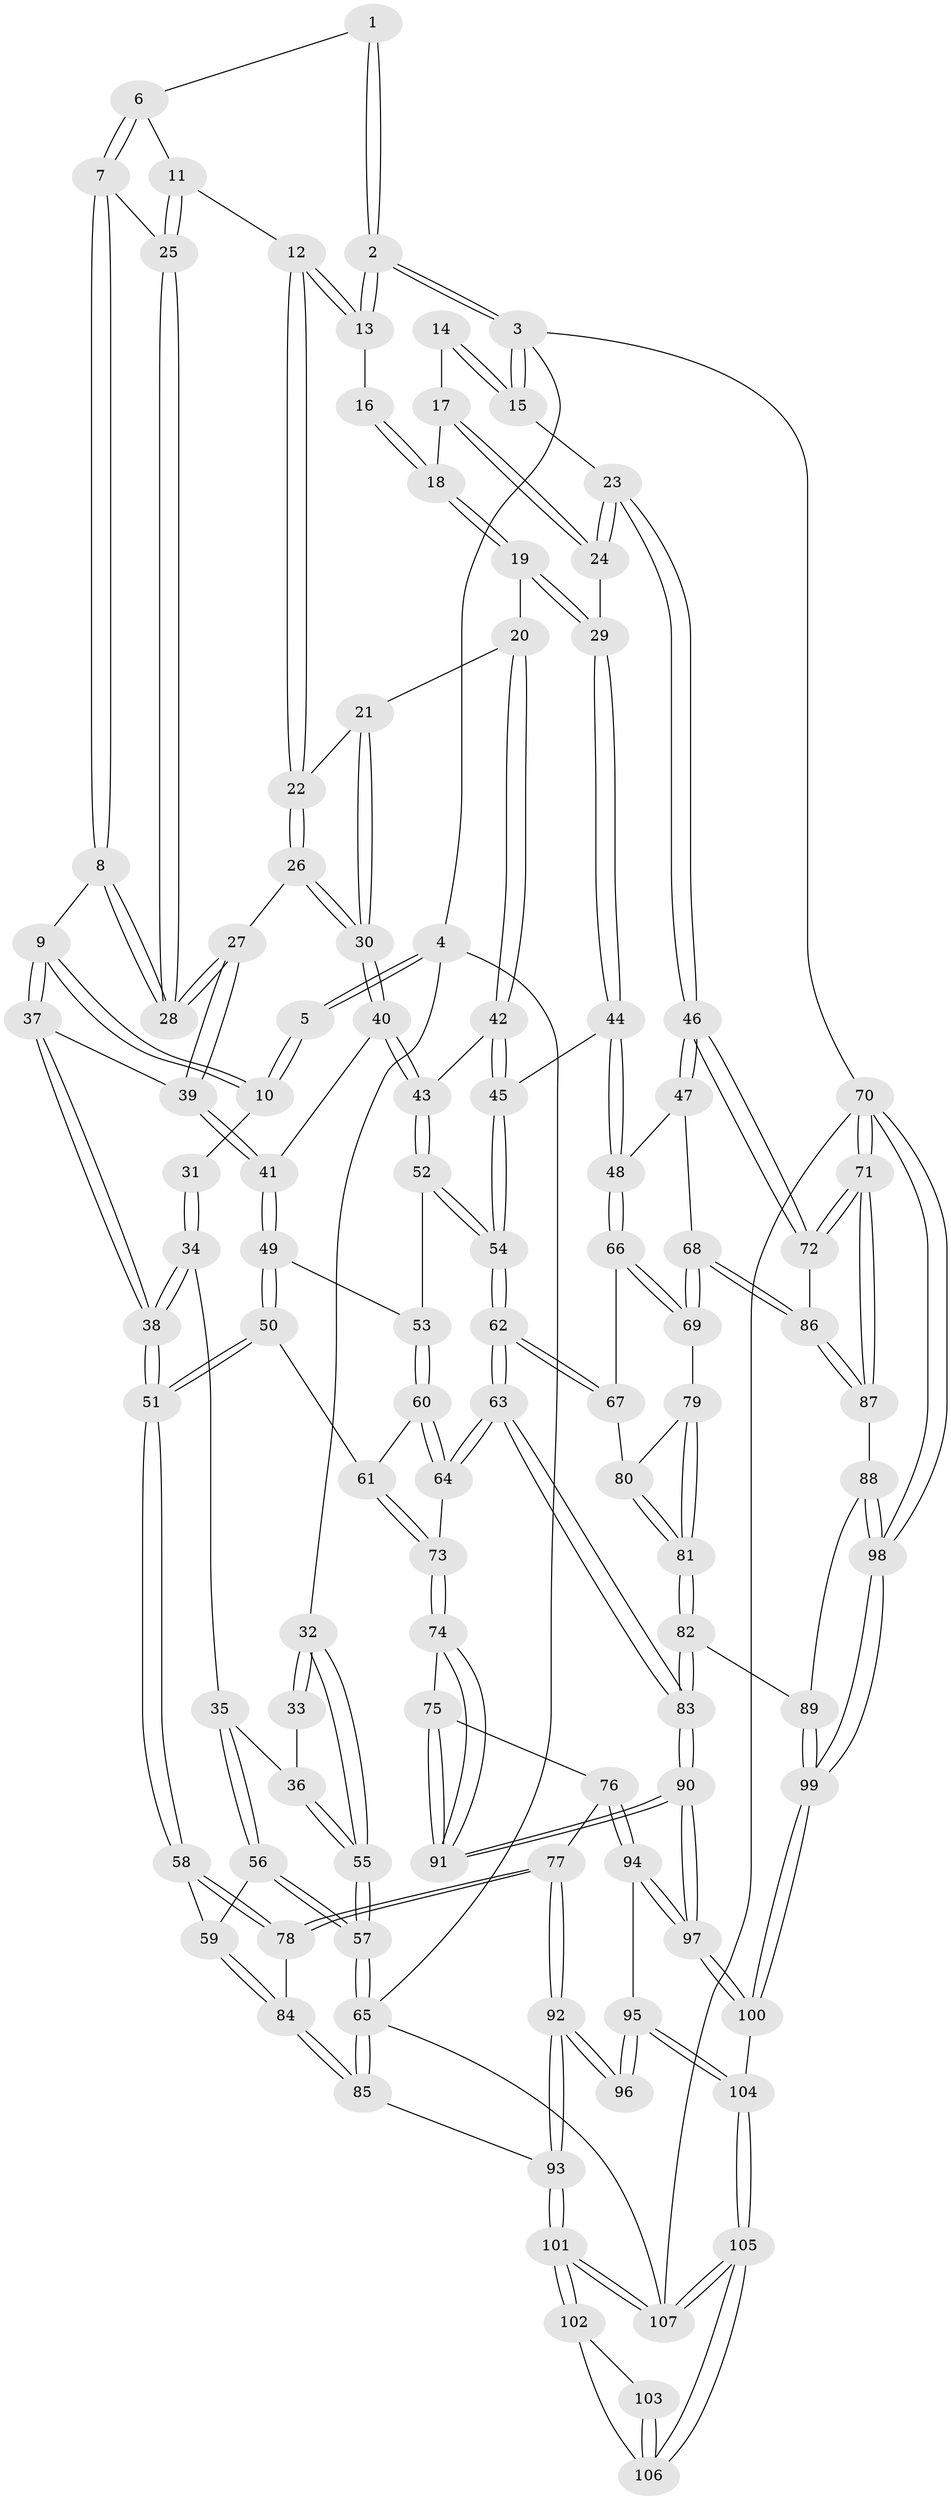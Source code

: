 // Generated by graph-tools (version 1.1) at 2025/17/03/09/25 04:17:08]
// undirected, 107 vertices, 264 edges
graph export_dot {
graph [start="1"]
  node [color=gray90,style=filled];
  1 [pos="+0.27265438704148864+0"];
  2 [pos="+0.62666898788174+0"];
  3 [pos="+1+0"];
  4 [pos="+0+0"];
  5 [pos="+0.1448770950935197+0"];
  6 [pos="+0.32323174331967885+0"];
  7 [pos="+0.3197183721701803+0.07730091396992847"];
  8 [pos="+0.2768371307940655+0.13721296685206835"];
  9 [pos="+0.23088333986295018+0.16162672777030176"];
  10 [pos="+0.22742526553527567+0.16048360340701312"];
  11 [pos="+0.43344908943048327+0.06668858866418788"];
  12 [pos="+0.5992085397729878+0"];
  13 [pos="+0.6266850683893946+0"];
  14 [pos="+0.8768970754102473+0.054149610637446825"];
  15 [pos="+1+0"];
  16 [pos="+0.7871942781148126+0.0354738541748638"];
  17 [pos="+0.8711804869650851+0.0686992578989921"];
  18 [pos="+0.7958409769233805+0.12573626220685055"];
  19 [pos="+0.776682663181001+0.1996440061378187"];
  20 [pos="+0.7107167699062178+0.1946191900785362"];
  21 [pos="+0.6380158520010495+0.08933498778638889"];
  22 [pos="+0.6007064837344951+0"];
  23 [pos="+1+0.26957347881007243"];
  24 [pos="+0.8968166254565659+0.21879251314463233"];
  25 [pos="+0.4141236340373565+0.10027706062514999"];
  26 [pos="+0.45829529874666514+0.201595778790881"];
  27 [pos="+0.43860970091888307+0.19994688145732625"];
  28 [pos="+0.432303489729113+0.1912975243868367"];
  29 [pos="+0.8063426412643088+0.21704863970524751"];
  30 [pos="+0.5103732590519076+0.23182510327680797"];
  31 [pos="+0.16538100315239804+0.1687157565686545"];
  32 [pos="+0+0"];
  33 [pos="+0.11687510792610555+0.16170539173887177"];
  34 [pos="+0.15387976070157927+0.3671203078667767"];
  35 [pos="+0.0952943414021659+0.3610015254368487"];
  36 [pos="+0.03294344431210335+0.31430724262684034"];
  37 [pos="+0.2832056425263184+0.2796015589139395"];
  38 [pos="+0.22901732657235707+0.39627109179745335"];
  39 [pos="+0.37915781117247954+0.2693890675565594"];
  40 [pos="+0.5624565385421443+0.298832138678267"];
  41 [pos="+0.4121436973067851+0.33968309557173754"];
  42 [pos="+0.6709191166650836+0.24260028671761183"];
  43 [pos="+0.5695937812117811+0.3041807869648206"];
  44 [pos="+0.7789104717368807+0.4325945816342227"];
  45 [pos="+0.751384566275444+0.4341135815842048"];
  46 [pos="+1+0.4502827127752099"];
  47 [pos="+0.8537627338355087+0.4446874059817066"];
  48 [pos="+0.7979889833684691+0.44130405329230576"];
  49 [pos="+0.4095534093037959+0.3728771414823329"];
  50 [pos="+0.3089345173396793+0.45771434698298846"];
  51 [pos="+0.25225097052914053+0.4441405828151232"];
  52 [pos="+0.5765857615552306+0.3940339353531482"];
  53 [pos="+0.5094733760988494+0.42554038188217114"];
  54 [pos="+0.6595289467280514+0.46399296802552065"];
  55 [pos="+0+0.30456528251616394"];
  56 [pos="+0.03220199677809115+0.5182989627651579"];
  57 [pos="+0+0.5058129011616515"];
  58 [pos="+0.21927110512606834+0.4975176379413531"];
  59 [pos="+0.059925795052133184+0.5387392447711489"];
  60 [pos="+0.48244091061019756+0.46800443684333815"];
  61 [pos="+0.3172253748810786+0.4650267317522871"];
  62 [pos="+0.6328005522826557+0.5699272553480959"];
  63 [pos="+0.6028528133064393+0.6282021914722223"];
  64 [pos="+0.4817912956363945+0.5652621308297522"];
  65 [pos="+0+0.8109470004683679"];
  66 [pos="+0.7970469562126388+0.4622163465647904"];
  67 [pos="+0.7553285872283488+0.5826456241127964"];
  68 [pos="+0.836782486414276+0.6098952513295223"];
  69 [pos="+0.811454830480515+0.59815237798995"];
  70 [pos="+1+1"];
  71 [pos="+1+0.8165936484091755"];
  72 [pos="+1+0.4873236686518688"];
  73 [pos="+0.3910215200812955+0.5881945635638289"];
  74 [pos="+0.3835557481508608+0.6060211024774"];
  75 [pos="+0.33500132230851304+0.6587493185671071"];
  76 [pos="+0.31667012532593325+0.6732203387133822"];
  77 [pos="+0.2510655704914002+0.6662518774489613"];
  78 [pos="+0.2202111102750207+0.5990445138931032"];
  79 [pos="+0.8095404498931925+0.5986743210056493"];
  80 [pos="+0.762153778933404+0.5884212886595374"];
  81 [pos="+0.7300403696433723+0.6901533834059103"];
  82 [pos="+0.7036245571696151+0.7322623371923138"];
  83 [pos="+0.6166039854944648+0.7248204107044032"];
  84 [pos="+0.07885114005949016+0.6251235044688649"];
  85 [pos="+0.040117539329698436+0.7943437902662887"];
  86 [pos="+0.8475242610646879+0.6160679671519032"];
  87 [pos="+0.837310389411641+0.7378625894146742"];
  88 [pos="+0.8046891370125757+0.7470524234664463"];
  89 [pos="+0.7435091035715713+0.7464946746313282"];
  90 [pos="+0.5601536203753013+0.7927670866265734"];
  91 [pos="+0.5314639165362581+0.7672260108904742"];
  92 [pos="+0.18409264423667296+0.7378352321125149"];
  93 [pos="+0.06252907722310651+0.8032207474077988"];
  94 [pos="+0.3599921968051716+0.784499448704544"];
  95 [pos="+0.3253632264066569+0.8201926451041625"];
  96 [pos="+0.3136082561788345+0.8217114143759269"];
  97 [pos="+0.5523736048056531+0.8093217516016702"];
  98 [pos="+0.9207139444760829+1"];
  99 [pos="+0.8115032305026609+1"];
  100 [pos="+0.5553881903655121+1"];
  101 [pos="+0.09029436062500176+0.8406037950922107"];
  102 [pos="+0.22933339071468567+0.8559735193078825"];
  103 [pos="+0.3013189377568601+0.8300745080280632"];
  104 [pos="+0.41037231456248907+1"];
  105 [pos="+0.320423576317331+1"];
  106 [pos="+0.2694435649221477+0.9154400372973341"];
  107 [pos="+0.23316295163956036+1"];
  1 -- 2;
  1 -- 2;
  1 -- 6;
  2 -- 3;
  2 -- 3;
  2 -- 13;
  2 -- 13;
  3 -- 4;
  3 -- 15;
  3 -- 15;
  3 -- 70;
  4 -- 5;
  4 -- 5;
  4 -- 32;
  4 -- 65;
  5 -- 10;
  5 -- 10;
  6 -- 7;
  6 -- 7;
  6 -- 11;
  7 -- 8;
  7 -- 8;
  7 -- 25;
  8 -- 9;
  8 -- 28;
  8 -- 28;
  9 -- 10;
  9 -- 10;
  9 -- 37;
  9 -- 37;
  10 -- 31;
  11 -- 12;
  11 -- 25;
  11 -- 25;
  12 -- 13;
  12 -- 13;
  12 -- 22;
  12 -- 22;
  13 -- 16;
  14 -- 15;
  14 -- 15;
  14 -- 17;
  15 -- 23;
  16 -- 18;
  16 -- 18;
  17 -- 18;
  17 -- 24;
  17 -- 24;
  18 -- 19;
  18 -- 19;
  19 -- 20;
  19 -- 29;
  19 -- 29;
  20 -- 21;
  20 -- 42;
  20 -- 42;
  21 -- 22;
  21 -- 30;
  21 -- 30;
  22 -- 26;
  22 -- 26;
  23 -- 24;
  23 -- 24;
  23 -- 46;
  23 -- 46;
  24 -- 29;
  25 -- 28;
  25 -- 28;
  26 -- 27;
  26 -- 30;
  26 -- 30;
  27 -- 28;
  27 -- 28;
  27 -- 39;
  27 -- 39;
  29 -- 44;
  29 -- 44;
  30 -- 40;
  30 -- 40;
  31 -- 34;
  31 -- 34;
  32 -- 33;
  32 -- 33;
  32 -- 55;
  32 -- 55;
  33 -- 36;
  34 -- 35;
  34 -- 38;
  34 -- 38;
  35 -- 36;
  35 -- 56;
  35 -- 56;
  36 -- 55;
  36 -- 55;
  37 -- 38;
  37 -- 38;
  37 -- 39;
  38 -- 51;
  38 -- 51;
  39 -- 41;
  39 -- 41;
  40 -- 41;
  40 -- 43;
  40 -- 43;
  41 -- 49;
  41 -- 49;
  42 -- 43;
  42 -- 45;
  42 -- 45;
  43 -- 52;
  43 -- 52;
  44 -- 45;
  44 -- 48;
  44 -- 48;
  45 -- 54;
  45 -- 54;
  46 -- 47;
  46 -- 47;
  46 -- 72;
  46 -- 72;
  47 -- 48;
  47 -- 68;
  48 -- 66;
  48 -- 66;
  49 -- 50;
  49 -- 50;
  49 -- 53;
  50 -- 51;
  50 -- 51;
  50 -- 61;
  51 -- 58;
  51 -- 58;
  52 -- 53;
  52 -- 54;
  52 -- 54;
  53 -- 60;
  53 -- 60;
  54 -- 62;
  54 -- 62;
  55 -- 57;
  55 -- 57;
  56 -- 57;
  56 -- 57;
  56 -- 59;
  57 -- 65;
  57 -- 65;
  58 -- 59;
  58 -- 78;
  58 -- 78;
  59 -- 84;
  59 -- 84;
  60 -- 61;
  60 -- 64;
  60 -- 64;
  61 -- 73;
  61 -- 73;
  62 -- 63;
  62 -- 63;
  62 -- 67;
  62 -- 67;
  63 -- 64;
  63 -- 64;
  63 -- 83;
  63 -- 83;
  64 -- 73;
  65 -- 85;
  65 -- 85;
  65 -- 107;
  66 -- 67;
  66 -- 69;
  66 -- 69;
  67 -- 80;
  68 -- 69;
  68 -- 69;
  68 -- 86;
  68 -- 86;
  69 -- 79;
  70 -- 71;
  70 -- 71;
  70 -- 98;
  70 -- 98;
  70 -- 107;
  71 -- 72;
  71 -- 72;
  71 -- 87;
  71 -- 87;
  72 -- 86;
  73 -- 74;
  73 -- 74;
  74 -- 75;
  74 -- 91;
  74 -- 91;
  75 -- 76;
  75 -- 91;
  75 -- 91;
  76 -- 77;
  76 -- 94;
  76 -- 94;
  77 -- 78;
  77 -- 78;
  77 -- 92;
  77 -- 92;
  78 -- 84;
  79 -- 80;
  79 -- 81;
  79 -- 81;
  80 -- 81;
  80 -- 81;
  81 -- 82;
  81 -- 82;
  82 -- 83;
  82 -- 83;
  82 -- 89;
  83 -- 90;
  83 -- 90;
  84 -- 85;
  84 -- 85;
  85 -- 93;
  86 -- 87;
  86 -- 87;
  87 -- 88;
  88 -- 89;
  88 -- 98;
  88 -- 98;
  89 -- 99;
  89 -- 99;
  90 -- 91;
  90 -- 91;
  90 -- 97;
  90 -- 97;
  92 -- 93;
  92 -- 93;
  92 -- 96;
  92 -- 96;
  93 -- 101;
  93 -- 101;
  94 -- 95;
  94 -- 97;
  94 -- 97;
  95 -- 96;
  95 -- 96;
  95 -- 104;
  95 -- 104;
  97 -- 100;
  97 -- 100;
  98 -- 99;
  98 -- 99;
  99 -- 100;
  99 -- 100;
  100 -- 104;
  101 -- 102;
  101 -- 102;
  101 -- 107;
  101 -- 107;
  102 -- 103;
  102 -- 106;
  103 -- 106;
  103 -- 106;
  104 -- 105;
  104 -- 105;
  105 -- 106;
  105 -- 106;
  105 -- 107;
  105 -- 107;
}
